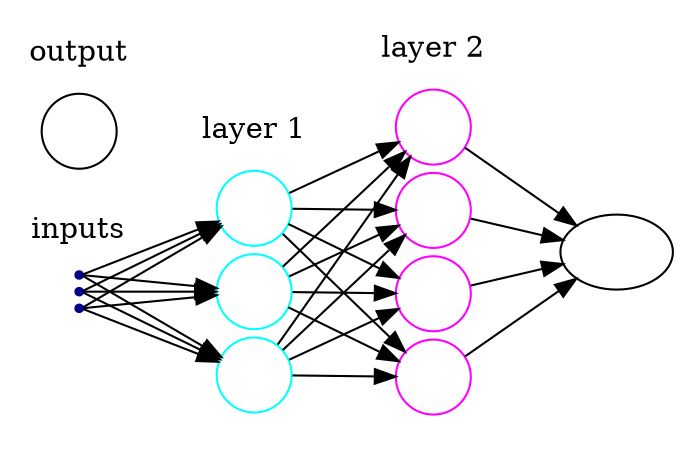 
digraph G {

        rankdir=LR
	    splines=line
        nodesep=.05;
        
        node [label=""];
        
        subgraph cluster_0 {
		color=white;
                node [style=solid,color=blue4, shape=point];
		x1 x2 x3;
		label = "inputs";
	}

	subgraph cluster_1 {
		color=white;
		node [style=solid,color=cyan, shape=circle];
		l1_1 l1_2 l1_3;
		label = "layer 1";
	}

	subgraph cluster_2 {
		color=white;
		node [style=solid,color=magenta, shape=circle];
		l2_1 l2_2 l2_3 l2_4;
		label = "layer 2";
	}

	subgraph cluster_3 {
		color=white;
		node [style=solid,color=black, shape=circle];
		o1
		label="output";
	}

    x1 -> l1_1
    x1 -> l1_2
    x1 -> l1_3
    x2 -> l1_1
    x2 -> l1_2
    x2 -> l1_3
    x3 -> l1_1
    x3 -> l1_2
    x3 -> l1_3
    l1_1 -> l2_1
    l1_1 -> l2_2
    l1_1 -> l2_3
    l1_1 -> l2_4
    l1_2 -> l2_1
    l1_2 -> l2_2
    l1_2 -> l2_3
    l1_2 -> l2_4
    l1_3 -> l2_1
    l1_3 -> l2_2
    l1_3 -> l2_3
    l1_3 -> l2_4
    l2_1 -> output
    l2_2 -> output
    l2_3 -> output
    l2_4 -> output

}

